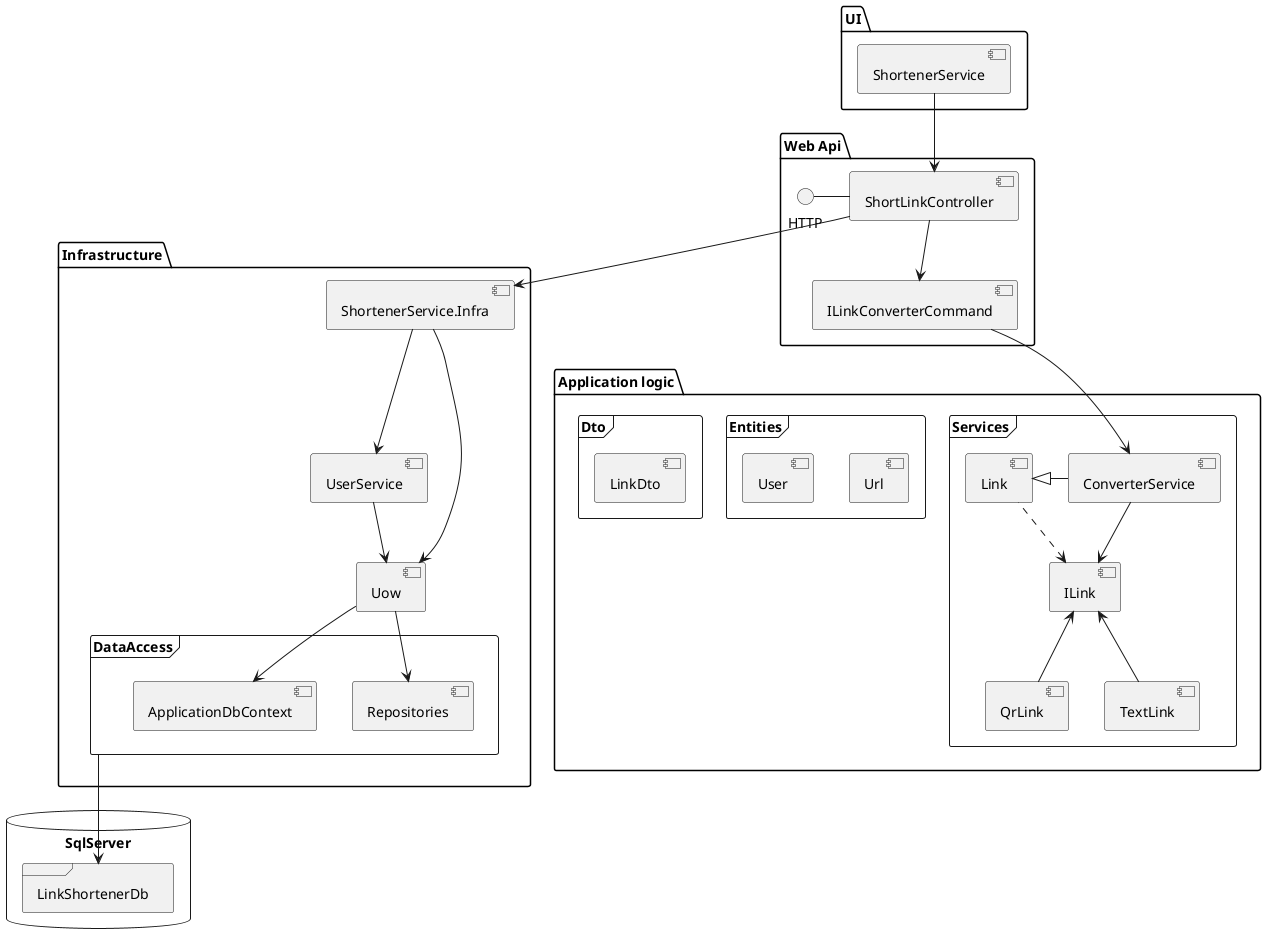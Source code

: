 @startuml
'https://plantuml.com/component-diagram


package "UI" {
  [ShortenerService]
}

package "Web Api" {
  HTTP - [ShortLinkController]
  [ShortLinkController] --> [ILinkConverterCommand]
}

package "Infrastructure" {
   [ShortenerService.Infra] --> [UserService]
   [ShortenerService.Infra] --> [Uow]
   [UserService] --> [Uow]
   frame DataAccess {
    [Uow] -->  [Repositories]
    [Uow] --> [ApplicationDbContext]
   }
}

package "Application logic" {
    frame Services {
        [ILink] <.. [Link]
        [Link] <|- [ConverterService]
        [ConverterService] --> [ILink]
        [ILink] <-- [QrLink]
        [ILink] <-- [TextLink]
    }
    frame Entities {
      [Url]
      [User]
    }
    frame Dto {
      [LinkDto]
    }
}


database "SqlServer" {
  frame "LinkShortenerDb" {
    [Url]
    [User]
  }
}


[ShortenerService] --> [ShortLinkController]
[DataAccess] --> [LinkShortenerDb]
[ILinkConverterCommand] --> [ConverterService]
[ShortLinkController] --> [ShortenerService.Infra]
@enduml